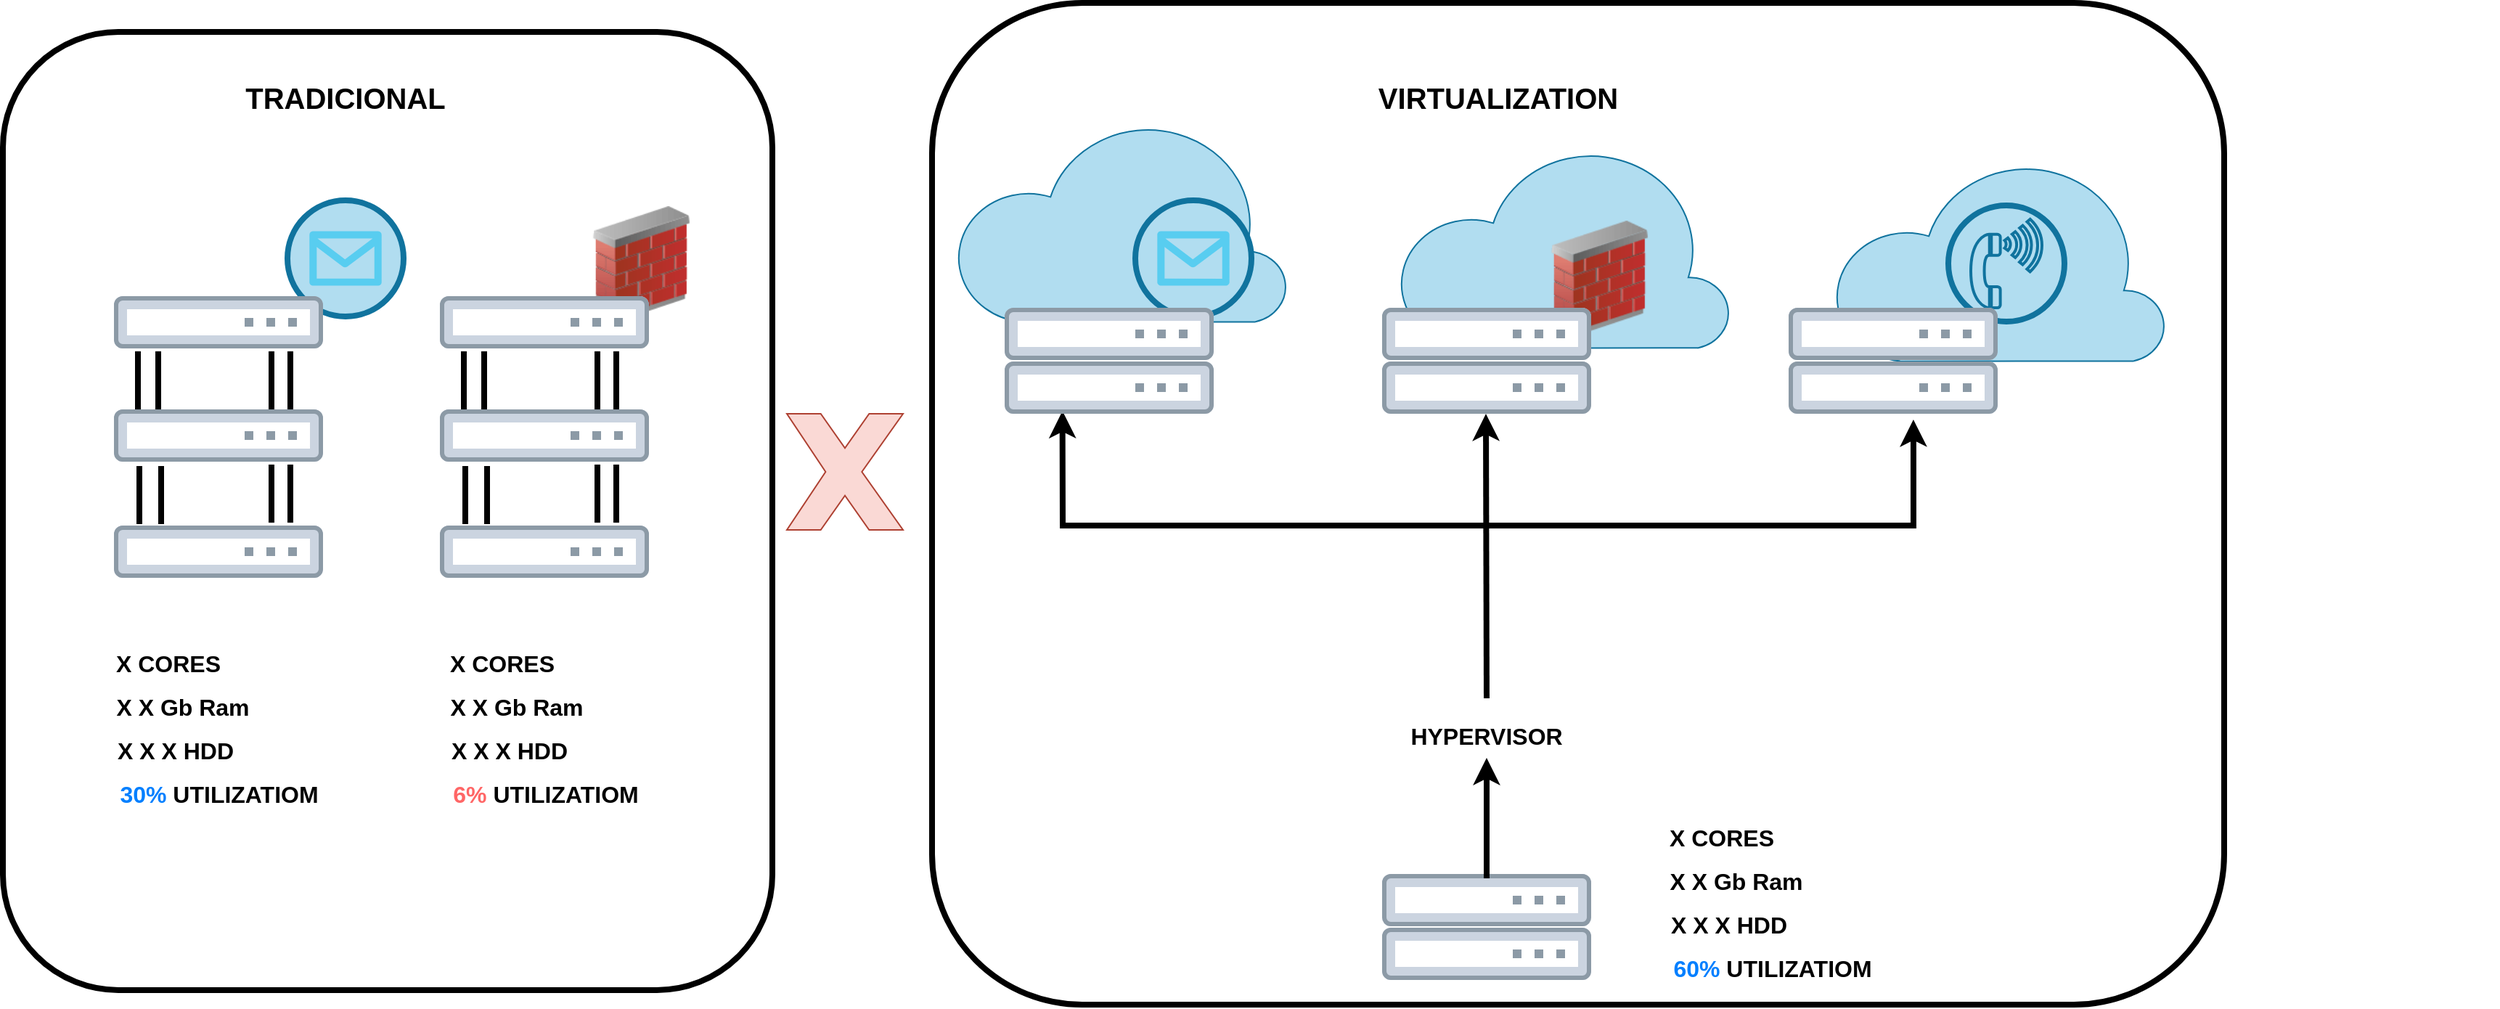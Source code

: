 <mxfile version="22.1.17" type="device">
  <diagram name="Página-1" id="Z746p2mlsIsDEeoIbrbj">
    <mxGraphModel dx="1706" dy="1023" grid="1" gridSize="10" guides="1" tooltips="1" connect="1" arrows="1" fold="1" page="1" pageScale="1" pageWidth="827" pageHeight="1169" math="0" shadow="0">
      <root>
        <mxCell id="0" />
        <mxCell id="1" parent="0" />
        <mxCell id="fASRhu-nQvtb7rxP3dIw-81" value="" style="rounded=1;whiteSpace=wrap;html=1;fontSize=14;strokeWidth=4;" vertex="1" parent="1">
          <mxGeometry x="680" y="40" width="890" height="690" as="geometry" />
        </mxCell>
        <mxCell id="fASRhu-nQvtb7rxP3dIw-80" value="" style="rounded=1;whiteSpace=wrap;html=1;fontSize=14;strokeWidth=4;" vertex="1" parent="1">
          <mxGeometry x="40" y="60" width="530" height="660" as="geometry" />
        </mxCell>
        <mxCell id="fASRhu-nQvtb7rxP3dIw-50" value="" style="verticalLabelPosition=bottom;html=1;verticalAlign=top;align=center;strokeColor=#10739e;fillColor=#b1ddf0;shape=mxgraph.azure.cloud;" vertex="1" parent="1">
          <mxGeometry x="1000" y="138" width="230" height="140" as="geometry" />
        </mxCell>
        <mxCell id="fASRhu-nQvtb7rxP3dIw-49" value="" style="verticalLabelPosition=bottom;html=1;verticalAlign=top;align=center;strokeColor=#10739e;fillColor=#b1ddf0;shape=mxgraph.azure.cloud;" vertex="1" parent="1">
          <mxGeometry x="695" y="120" width="230" height="140" as="geometry" />
        </mxCell>
        <mxCell id="fASRhu-nQvtb7rxP3dIw-37" value="" style="group" vertex="1" connectable="0" parent="1">
          <mxGeometry x="820" y="176" width="80" height="80" as="geometry" />
        </mxCell>
        <mxCell id="fASRhu-nQvtb7rxP3dIw-9" value="" style="ellipse;whiteSpace=wrap;html=1;aspect=fixed;fillColor=#b1ddf0;strokeColor=#10739e;strokeWidth=4;" vertex="1" parent="fASRhu-nQvtb7rxP3dIw-37">
          <mxGeometry width="80" height="80" as="geometry" />
        </mxCell>
        <mxCell id="fASRhu-nQvtb7rxP3dIw-10" value="" style="verticalLabelPosition=bottom;html=1;verticalAlign=top;align=center;strokeColor=none;fillColor=#00BEF2;shape=mxgraph.azure.message;pointerEvents=1;strokeWidth=4;" vertex="1" parent="fASRhu-nQvtb7rxP3dIw-37">
          <mxGeometry x="15" y="21.25" width="50" height="37.5" as="geometry" />
        </mxCell>
        <mxCell id="fASRhu-nQvtb7rxP3dIw-3" value="" style="image;html=1;image=img/lib/clip_art/networking/Firewall_02_128x128.png" vertex="1" parent="1">
          <mxGeometry x="440" y="180" width="80" height="80" as="geometry" />
        </mxCell>
        <mxCell id="fASRhu-nQvtb7rxP3dIw-5" value="" style="image;html=1;image=img/lib/clip_art/networking/Firewall_02_128x128.png" vertex="1" parent="1">
          <mxGeometry x="1100" y="190" width="80" height="80" as="geometry" />
        </mxCell>
        <mxCell id="fASRhu-nQvtb7rxP3dIw-7" value="" style="ellipse;whiteSpace=wrap;html=1;aspect=fixed;fillColor=#b1ddf0;strokeColor=#10739e;strokeWidth=4;" vertex="1" parent="1">
          <mxGeometry x="236" y="176" width="80" height="80" as="geometry" />
        </mxCell>
        <mxCell id="fASRhu-nQvtb7rxP3dIw-6" value="" style="verticalLabelPosition=bottom;html=1;verticalAlign=top;align=center;strokeColor=none;fillColor=#00BEF2;shape=mxgraph.azure.message;pointerEvents=1;strokeWidth=4;" vertex="1" parent="1">
          <mxGeometry x="251" y="197.25" width="50" height="37.5" as="geometry" />
        </mxCell>
        <mxCell id="fASRhu-nQvtb7rxP3dIw-12" value="" style="image;aspect=fixed;perimeter=ellipsePerimeter;html=1;align=center;fontSize=12;verticalAlign=top;fontColor=#364149;shadow=0;dashed=0;image=img/lib/cumulus/switch_bare_metal_empty.svg;" vertex="1" parent="1">
          <mxGeometry x="116.5" y="242" width="144" height="36" as="geometry" />
        </mxCell>
        <mxCell id="fASRhu-nQvtb7rxP3dIw-13" value="" style="image;aspect=fixed;perimeter=ellipsePerimeter;html=1;align=center;fontSize=12;verticalAlign=top;fontColor=#364149;shadow=0;dashed=0;image=img/lib/cumulus/switch_bare_metal_empty.svg;" vertex="1" parent="1">
          <mxGeometry x="116.5" y="320" width="144" height="36" as="geometry" />
        </mxCell>
        <mxCell id="fASRhu-nQvtb7rxP3dIw-14" value="" style="image;aspect=fixed;perimeter=ellipsePerimeter;html=1;align=center;fontSize=12;verticalAlign=top;fontColor=#364149;shadow=0;dashed=0;image=img/lib/cumulus/switch_bare_metal_empty.svg;" vertex="1" parent="1">
          <mxGeometry x="116.5" y="400" width="144" height="36" as="geometry" />
        </mxCell>
        <mxCell id="fASRhu-nQvtb7rxP3dIw-15" value="" style="endArrow=none;html=1;rounded=0;strokeWidth=4;" edge="1" parent="1">
          <mxGeometry width="50" height="50" relative="1" as="geometry">
            <mxPoint x="134" y="399" as="sourcePoint" />
            <mxPoint x="134" y="359" as="targetPoint" />
          </mxGeometry>
        </mxCell>
        <mxCell id="fASRhu-nQvtb7rxP3dIw-16" value="" style="endArrow=none;html=1;rounded=0;strokeWidth=4;" edge="1" parent="1">
          <mxGeometry width="50" height="50" relative="1" as="geometry">
            <mxPoint x="149" y="399" as="sourcePoint" />
            <mxPoint x="149" y="359" as="targetPoint" />
          </mxGeometry>
        </mxCell>
        <mxCell id="fASRhu-nQvtb7rxP3dIw-17" value="" style="endArrow=none;html=1;rounded=0;strokeWidth=4;" edge="1" parent="1">
          <mxGeometry width="50" height="50" relative="1" as="geometry">
            <mxPoint x="133" y="320" as="sourcePoint" />
            <mxPoint x="133" y="280" as="targetPoint" />
          </mxGeometry>
        </mxCell>
        <mxCell id="fASRhu-nQvtb7rxP3dIw-18" value="" style="endArrow=none;html=1;rounded=0;strokeWidth=4;" edge="1" parent="1">
          <mxGeometry width="50" height="50" relative="1" as="geometry">
            <mxPoint x="147" y="320" as="sourcePoint" />
            <mxPoint x="147" y="280" as="targetPoint" />
          </mxGeometry>
        </mxCell>
        <mxCell id="fASRhu-nQvtb7rxP3dIw-19" value="" style="endArrow=none;html=1;rounded=0;strokeWidth=4;" edge="1" parent="1">
          <mxGeometry width="50" height="50" relative="1" as="geometry">
            <mxPoint x="225" y="320" as="sourcePoint" />
            <mxPoint x="225" y="280" as="targetPoint" />
          </mxGeometry>
        </mxCell>
        <mxCell id="fASRhu-nQvtb7rxP3dIw-20" value="" style="endArrow=none;html=1;rounded=0;strokeWidth=4;" edge="1" parent="1">
          <mxGeometry width="50" height="50" relative="1" as="geometry">
            <mxPoint x="238" y="320" as="sourcePoint" />
            <mxPoint x="238" y="280" as="targetPoint" />
          </mxGeometry>
        </mxCell>
        <mxCell id="fASRhu-nQvtb7rxP3dIw-21" value="" style="endArrow=none;html=1;rounded=0;strokeWidth=4;" edge="1" parent="1">
          <mxGeometry width="50" height="50" relative="1" as="geometry">
            <mxPoint x="225" y="398" as="sourcePoint" />
            <mxPoint x="225" y="358" as="targetPoint" />
          </mxGeometry>
        </mxCell>
        <mxCell id="fASRhu-nQvtb7rxP3dIw-22" value="" style="endArrow=none;html=1;rounded=0;strokeWidth=4;" edge="1" parent="1">
          <mxGeometry width="50" height="50" relative="1" as="geometry">
            <mxPoint x="238" y="398" as="sourcePoint" />
            <mxPoint x="238" y="358" as="targetPoint" />
          </mxGeometry>
        </mxCell>
        <mxCell id="fASRhu-nQvtb7rxP3dIw-23" value="" style="image;aspect=fixed;perimeter=ellipsePerimeter;html=1;align=center;fontSize=12;verticalAlign=top;fontColor=#364149;shadow=0;dashed=0;image=img/lib/cumulus/switch_bare_metal_empty.svg;" vertex="1" parent="1">
          <mxGeometry x="341" y="242" width="144" height="36" as="geometry" />
        </mxCell>
        <mxCell id="fASRhu-nQvtb7rxP3dIw-24" value="" style="image;aspect=fixed;perimeter=ellipsePerimeter;html=1;align=center;fontSize=12;verticalAlign=top;fontColor=#364149;shadow=0;dashed=0;image=img/lib/cumulus/switch_bare_metal_empty.svg;" vertex="1" parent="1">
          <mxGeometry x="341" y="320" width="144" height="36" as="geometry" />
        </mxCell>
        <mxCell id="fASRhu-nQvtb7rxP3dIw-25" value="" style="image;aspect=fixed;perimeter=ellipsePerimeter;html=1;align=center;fontSize=12;verticalAlign=top;fontColor=#364149;shadow=0;dashed=0;image=img/lib/cumulus/switch_bare_metal_empty.svg;" vertex="1" parent="1">
          <mxGeometry x="341" y="400" width="144" height="36" as="geometry" />
        </mxCell>
        <mxCell id="fASRhu-nQvtb7rxP3dIw-26" value="" style="endArrow=none;html=1;rounded=0;strokeWidth=4;" edge="1" parent="1">
          <mxGeometry width="50" height="50" relative="1" as="geometry">
            <mxPoint x="358.5" y="399" as="sourcePoint" />
            <mxPoint x="358.5" y="359" as="targetPoint" />
          </mxGeometry>
        </mxCell>
        <mxCell id="fASRhu-nQvtb7rxP3dIw-27" value="" style="endArrow=none;html=1;rounded=0;strokeWidth=4;" edge="1" parent="1">
          <mxGeometry width="50" height="50" relative="1" as="geometry">
            <mxPoint x="373.5" y="399" as="sourcePoint" />
            <mxPoint x="373.5" y="359" as="targetPoint" />
          </mxGeometry>
        </mxCell>
        <mxCell id="fASRhu-nQvtb7rxP3dIw-28" value="" style="endArrow=none;html=1;rounded=0;strokeWidth=4;" edge="1" parent="1">
          <mxGeometry width="50" height="50" relative="1" as="geometry">
            <mxPoint x="357.5" y="320" as="sourcePoint" />
            <mxPoint x="357.5" y="280" as="targetPoint" />
          </mxGeometry>
        </mxCell>
        <mxCell id="fASRhu-nQvtb7rxP3dIw-29" value="" style="endArrow=none;html=1;rounded=0;strokeWidth=4;" edge="1" parent="1">
          <mxGeometry width="50" height="50" relative="1" as="geometry">
            <mxPoint x="371.5" y="320" as="sourcePoint" />
            <mxPoint x="371.5" y="280" as="targetPoint" />
          </mxGeometry>
        </mxCell>
        <mxCell id="fASRhu-nQvtb7rxP3dIw-30" value="" style="endArrow=none;html=1;rounded=0;strokeWidth=4;" edge="1" parent="1">
          <mxGeometry width="50" height="50" relative="1" as="geometry">
            <mxPoint x="449.5" y="320" as="sourcePoint" />
            <mxPoint x="449.5" y="280" as="targetPoint" />
          </mxGeometry>
        </mxCell>
        <mxCell id="fASRhu-nQvtb7rxP3dIw-31" value="" style="endArrow=none;html=1;rounded=0;strokeWidth=4;" edge="1" parent="1">
          <mxGeometry width="50" height="50" relative="1" as="geometry">
            <mxPoint x="462.5" y="320" as="sourcePoint" />
            <mxPoint x="462.5" y="280" as="targetPoint" />
          </mxGeometry>
        </mxCell>
        <mxCell id="fASRhu-nQvtb7rxP3dIw-32" value="" style="endArrow=none;html=1;rounded=0;strokeWidth=4;" edge="1" parent="1">
          <mxGeometry width="50" height="50" relative="1" as="geometry">
            <mxPoint x="449.5" y="398" as="sourcePoint" />
            <mxPoint x="449.5" y="358" as="targetPoint" />
          </mxGeometry>
        </mxCell>
        <mxCell id="fASRhu-nQvtb7rxP3dIw-33" value="" style="endArrow=none;html=1;rounded=0;strokeWidth=4;" edge="1" parent="1">
          <mxGeometry width="50" height="50" relative="1" as="geometry">
            <mxPoint x="462.5" y="398" as="sourcePoint" />
            <mxPoint x="462.5" y="358" as="targetPoint" />
          </mxGeometry>
        </mxCell>
        <mxCell id="fASRhu-nQvtb7rxP3dIw-43" value="" style="endArrow=classic;html=1;rounded=0;strokeWidth=4;startArrow=classic;startFill=1;exitX=0.25;exitY=1;exitDx=0;exitDy=0;entryX=0.597;entryY=1.111;entryDx=0;entryDy=0;entryPerimeter=0;" edge="1" parent="1" source="fASRhu-nQvtb7rxP3dIw-38" target="fASRhu-nQvtb7rxP3dIw-42">
          <mxGeometry width="50" height="50" relative="1" as="geometry">
            <mxPoint x="720" y="400" as="sourcePoint" />
            <mxPoint x="1220" y="330" as="targetPoint" />
            <Array as="points">
              <mxPoint x="770" y="400" />
              <mxPoint x="1356" y="400" />
            </Array>
          </mxGeometry>
        </mxCell>
        <mxCell id="fASRhu-nQvtb7rxP3dIw-44" value="" style="endArrow=classic;html=1;rounded=0;strokeWidth=4;" edge="1" parent="1">
          <mxGeometry width="50" height="50" relative="1" as="geometry">
            <mxPoint x="1062" y="519" as="sourcePoint" />
            <mxPoint x="1061.5" y="323" as="targetPoint" />
          </mxGeometry>
        </mxCell>
        <mxCell id="fASRhu-nQvtb7rxP3dIw-53" value="" style="group" vertex="1" connectable="0" parent="1">
          <mxGeometry x="990" y="250" width="144" height="73" as="geometry" />
        </mxCell>
        <mxCell id="fASRhu-nQvtb7rxP3dIw-39" value="" style="image;aspect=fixed;perimeter=ellipsePerimeter;html=1;align=center;fontSize=12;verticalAlign=top;fontColor=#364149;shadow=0;dashed=0;image=img/lib/cumulus/switch_bare_metal_empty.svg;" vertex="1" parent="fASRhu-nQvtb7rxP3dIw-53">
          <mxGeometry width="144" height="36" as="geometry" />
        </mxCell>
        <mxCell id="fASRhu-nQvtb7rxP3dIw-40" value="" style="image;aspect=fixed;perimeter=ellipsePerimeter;html=1;align=center;fontSize=12;verticalAlign=top;fontColor=#364149;shadow=0;dashed=0;image=img/lib/cumulus/switch_bare_metal_empty.svg;" vertex="1" parent="fASRhu-nQvtb7rxP3dIw-53">
          <mxGeometry y="37" width="144" height="36" as="geometry" />
        </mxCell>
        <mxCell id="fASRhu-nQvtb7rxP3dIw-54" value="" style="group" vertex="1" connectable="0" parent="1">
          <mxGeometry x="730" y="250" width="144" height="73" as="geometry" />
        </mxCell>
        <mxCell id="fASRhu-nQvtb7rxP3dIw-34" value="" style="image;aspect=fixed;perimeter=ellipsePerimeter;html=1;align=center;fontSize=12;verticalAlign=top;fontColor=#364149;shadow=0;dashed=0;image=img/lib/cumulus/switch_bare_metal_empty.svg;" vertex="1" parent="fASRhu-nQvtb7rxP3dIw-54">
          <mxGeometry width="144" height="36" as="geometry" />
        </mxCell>
        <mxCell id="fASRhu-nQvtb7rxP3dIw-38" value="" style="image;aspect=fixed;perimeter=ellipsePerimeter;html=1;align=center;fontSize=12;verticalAlign=top;fontColor=#364149;shadow=0;dashed=0;image=img/lib/cumulus/switch_bare_metal_empty.svg;" vertex="1" parent="fASRhu-nQvtb7rxP3dIw-54">
          <mxGeometry y="37" width="144" height="36" as="geometry" />
        </mxCell>
        <mxCell id="fASRhu-nQvtb7rxP3dIw-52" value="" style="group" vertex="1" connectable="0" parent="1">
          <mxGeometry x="1270" y="250" width="489" height="73" as="geometry" />
        </mxCell>
        <mxCell id="fASRhu-nQvtb7rxP3dIw-51" value="" style="verticalLabelPosition=bottom;html=1;verticalAlign=top;align=center;strokeColor=#10739e;fillColor=#b1ddf0;shape=mxgraph.azure.cloud;" vertex="1" parent="fASRhu-nQvtb7rxP3dIw-52">
          <mxGeometry x="30" y="-103" width="230" height="140" as="geometry" />
        </mxCell>
        <mxCell id="fASRhu-nQvtb7rxP3dIw-36" value="" style="group" vertex="1" connectable="0" parent="fASRhu-nQvtb7rxP3dIw-52">
          <mxGeometry x="110" y="-70.5" width="309" height="143.5" as="geometry" />
        </mxCell>
        <mxCell id="fASRhu-nQvtb7rxP3dIw-11" value="" style="ellipse;whiteSpace=wrap;html=1;aspect=fixed;fillColor=#b1ddf0;strokeColor=#10739e;strokeWidth=4;movable=0;resizable=0;rotatable=0;deletable=0;editable=0;locked=1;connectable=0;" vertex="1" parent="fASRhu-nQvtb7rxP3dIw-36">
          <mxGeometry width="80" height="80" as="geometry" />
        </mxCell>
        <mxCell id="fASRhu-nQvtb7rxP3dIw-4" value="" style="shape=mxgraph.signs.tech.telephone_4;html=1;pointerEvents=1;fillColor=#b1ddf0;strokeColor=#10739e;verticalLabelPosition=bottom;verticalAlign=top;align=center;strokeWidth=2;movable=0;resizable=0;rotatable=0;deletable=0;editable=0;locked=1;connectable=0;" vertex="1" parent="fASRhu-nQvtb7rxP3dIw-36">
          <mxGeometry x="15.5" y="9.5" width="49" height="61" as="geometry" />
        </mxCell>
        <mxCell id="fASRhu-nQvtb7rxP3dIw-41" value="" style="image;aspect=fixed;perimeter=ellipsePerimeter;html=1;align=center;fontSize=12;verticalAlign=top;fontColor=#364149;shadow=0;dashed=0;image=img/lib/cumulus/switch_bare_metal_empty.svg;" vertex="1" parent="fASRhu-nQvtb7rxP3dIw-52">
          <mxGeometry width="144" height="36" as="geometry" />
        </mxCell>
        <mxCell id="fASRhu-nQvtb7rxP3dIw-42" value="" style="image;aspect=fixed;perimeter=ellipsePerimeter;html=1;align=center;fontSize=12;verticalAlign=top;fontColor=#364149;shadow=0;dashed=0;image=img/lib/cumulus/switch_bare_metal_empty.svg;" vertex="1" parent="fASRhu-nQvtb7rxP3dIw-52">
          <mxGeometry y="37" width="144" height="36" as="geometry" />
        </mxCell>
        <mxCell id="fASRhu-nQvtb7rxP3dIw-58" value="HYPERVISOR" style="text;html=1;strokeColor=none;fillColor=none;align=center;verticalAlign=middle;whiteSpace=wrap;rounded=0;strokeWidth=4;fontSize=16;fontStyle=1" vertex="1" parent="1">
          <mxGeometry x="1032" y="530" width="60" height="30" as="geometry" />
        </mxCell>
        <mxCell id="fASRhu-nQvtb7rxP3dIw-59" value="" style="group" vertex="1" connectable="0" parent="1">
          <mxGeometry x="990" y="640" width="144" height="73" as="geometry" />
        </mxCell>
        <mxCell id="fASRhu-nQvtb7rxP3dIw-60" value="" style="image;aspect=fixed;perimeter=ellipsePerimeter;html=1;align=center;fontSize=12;verticalAlign=top;fontColor=#364149;shadow=0;dashed=0;image=img/lib/cumulus/switch_bare_metal_empty.svg;" vertex="1" parent="fASRhu-nQvtb7rxP3dIw-59">
          <mxGeometry width="144" height="36" as="geometry" />
        </mxCell>
        <mxCell id="fASRhu-nQvtb7rxP3dIw-61" value="" style="image;aspect=fixed;perimeter=ellipsePerimeter;html=1;align=center;fontSize=12;verticalAlign=top;fontColor=#364149;shadow=0;dashed=0;image=img/lib/cumulus/switch_bare_metal_empty.svg;" vertex="1" parent="fASRhu-nQvtb7rxP3dIw-59">
          <mxGeometry y="37" width="144" height="36" as="geometry" />
        </mxCell>
        <mxCell id="fASRhu-nQvtb7rxP3dIw-62" value="" style="endArrow=classic;html=1;rounded=0;strokeWidth=4;entryX=0.5;entryY=1;entryDx=0;entryDy=0;" edge="1" parent="1" target="fASRhu-nQvtb7rxP3dIw-58">
          <mxGeometry width="50" height="50" relative="1" as="geometry">
            <mxPoint x="1062" y="643" as="sourcePoint" />
            <mxPoint x="1061.5" y="447" as="targetPoint" />
          </mxGeometry>
        </mxCell>
        <mxCell id="fASRhu-nQvtb7rxP3dIw-63" value="X CORES" style="text;html=1;strokeColor=none;fillColor=none;align=center;verticalAlign=middle;whiteSpace=wrap;rounded=0;fontSize=16;fontStyle=1" vertex="1" parent="1">
          <mxGeometry x="116.5" y="480" width="73.5" height="30" as="geometry" />
        </mxCell>
        <mxCell id="fASRhu-nQvtb7rxP3dIw-64" value="X X Gb Ram" style="text;html=1;strokeColor=none;fillColor=none;align=center;verticalAlign=middle;whiteSpace=wrap;rounded=0;fontSize=16;fontStyle=1" vertex="1" parent="1">
          <mxGeometry x="116.5" y="510" width="93.5" height="30" as="geometry" />
        </mxCell>
        <mxCell id="fASRhu-nQvtb7rxP3dIw-66" value="X X X HDD" style="text;html=1;strokeColor=none;fillColor=none;align=center;verticalAlign=middle;whiteSpace=wrap;rounded=0;fontSize=16;fontStyle=1" vertex="1" parent="1">
          <mxGeometry x="116.5" y="540" width="83.5" height="30" as="geometry" />
        </mxCell>
        <mxCell id="fASRhu-nQvtb7rxP3dIw-67" value="X CORES" style="text;html=1;strokeColor=none;fillColor=none;align=center;verticalAlign=middle;whiteSpace=wrap;rounded=0;fontSize=16;fontStyle=1" vertex="1" parent="1">
          <mxGeometry x="346.5" y="480" width="73.5" height="30" as="geometry" />
        </mxCell>
        <mxCell id="fASRhu-nQvtb7rxP3dIw-68" value="X X Gb Ram" style="text;html=1;strokeColor=none;fillColor=none;align=center;verticalAlign=middle;whiteSpace=wrap;rounded=0;fontSize=16;fontStyle=1" vertex="1" parent="1">
          <mxGeometry x="346.5" y="510" width="93.5" height="30" as="geometry" />
        </mxCell>
        <mxCell id="fASRhu-nQvtb7rxP3dIw-69" value="X X X HDD" style="text;html=1;strokeColor=none;fillColor=none;align=center;verticalAlign=middle;whiteSpace=wrap;rounded=0;fontSize=16;fontStyle=1" vertex="1" parent="1">
          <mxGeometry x="346.5" y="540" width="83.5" height="30" as="geometry" />
        </mxCell>
        <mxCell id="fASRhu-nQvtb7rxP3dIw-71" value="&lt;font color=&quot;#007fff&quot;&gt;30%&lt;/font&gt; UTILIZATIOM" style="text;html=1;strokeColor=none;fillColor=none;align=center;verticalAlign=middle;whiteSpace=wrap;rounded=0;fontSize=16;fontStyle=1" vertex="1" parent="1">
          <mxGeometry x="116.5" y="570" width="143.5" height="30" as="geometry" />
        </mxCell>
        <mxCell id="fASRhu-nQvtb7rxP3dIw-73" value="&lt;font color=&quot;#ff6666&quot;&gt;6%&lt;/font&gt; UTILIZATIOM" style="text;html=1;strokeColor=none;fillColor=none;align=center;verticalAlign=middle;whiteSpace=wrap;rounded=0;fontSize=16;fontStyle=1" vertex="1" parent="1">
          <mxGeometry x="346.5" y="570" width="133.5" height="30" as="geometry" />
        </mxCell>
        <mxCell id="fASRhu-nQvtb7rxP3dIw-74" value="X CORES" style="text;html=1;strokeColor=none;fillColor=none;align=center;verticalAlign=middle;whiteSpace=wrap;rounded=0;fontSize=16;fontStyle=1" vertex="1" parent="1">
          <mxGeometry x="1186.5" y="600" width="73.5" height="30" as="geometry" />
        </mxCell>
        <mxCell id="fASRhu-nQvtb7rxP3dIw-75" value="X X Gb Ram" style="text;html=1;strokeColor=none;fillColor=none;align=center;verticalAlign=middle;whiteSpace=wrap;rounded=0;fontSize=16;fontStyle=1" vertex="1" parent="1">
          <mxGeometry x="1186.5" y="630" width="93.5" height="30" as="geometry" />
        </mxCell>
        <mxCell id="fASRhu-nQvtb7rxP3dIw-76" value="X X X HDD" style="text;html=1;strokeColor=none;fillColor=none;align=center;verticalAlign=middle;whiteSpace=wrap;rounded=0;fontSize=16;fontStyle=1" vertex="1" parent="1">
          <mxGeometry x="1186.5" y="660" width="83.5" height="30" as="geometry" />
        </mxCell>
        <mxCell id="fASRhu-nQvtb7rxP3dIw-77" value="&lt;font color=&quot;#007fff&quot;&gt;60%&lt;/font&gt; UTILIZATIOM" style="text;html=1;strokeColor=none;fillColor=none;align=center;verticalAlign=middle;whiteSpace=wrap;rounded=0;fontSize=16;fontStyle=1" vertex="1" parent="1">
          <mxGeometry x="1186.5" y="690" width="143.5" height="30" as="geometry" />
        </mxCell>
        <mxCell id="fASRhu-nQvtb7rxP3dIw-78" value="TRADICIONAL" style="text;html=1;strokeColor=none;fillColor=none;align=center;verticalAlign=middle;whiteSpace=wrap;rounded=0;fontSize=20;fontStyle=1" vertex="1" parent="1">
          <mxGeometry x="246" y="90" width="60" height="30" as="geometry" />
        </mxCell>
        <mxCell id="fASRhu-nQvtb7rxP3dIw-79" value="VIRTUALIZATION" style="text;html=1;strokeColor=none;fillColor=none;align=center;verticalAlign=middle;whiteSpace=wrap;rounded=0;fontSize=20;fontStyle=1" vertex="1" parent="1">
          <mxGeometry x="1040" y="90" width="60" height="30" as="geometry" />
        </mxCell>
        <mxCell id="fASRhu-nQvtb7rxP3dIw-82" value="" style="verticalLabelPosition=bottom;verticalAlign=top;html=1;shape=mxgraph.basic.x;fillColor=#fad9d5;strokeColor=#ae4132;" vertex="1" parent="1">
          <mxGeometry x="580" y="323" width="80" height="80" as="geometry" />
        </mxCell>
      </root>
    </mxGraphModel>
  </diagram>
</mxfile>
